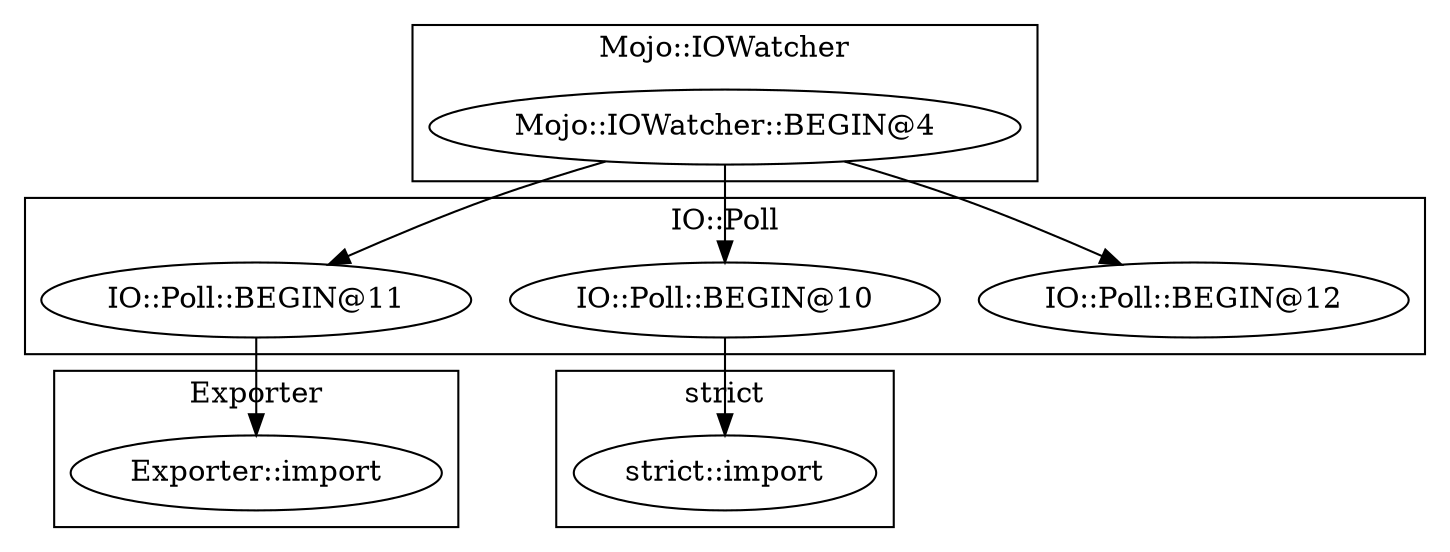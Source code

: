digraph {
graph [overlap=false]
subgraph cluster_strict {
	label="strict";
	"strict::import";
}
subgraph cluster_IO_Poll {
	label="IO::Poll";
	"IO::Poll::BEGIN@12";
	"IO::Poll::BEGIN@11";
	"IO::Poll::BEGIN@10";
}
subgraph cluster_Exporter {
	label="Exporter";
	"Exporter::import";
}
subgraph cluster_Mojo_IOWatcher {
	label="Mojo::IOWatcher";
	"Mojo::IOWatcher::BEGIN@4";
}
"IO::Poll::BEGIN@11" -> "Exporter::import";
"Mojo::IOWatcher::BEGIN@4" -> "IO::Poll::BEGIN@11";
"Mojo::IOWatcher::BEGIN@4" -> "IO::Poll::BEGIN@10";
"Mojo::IOWatcher::BEGIN@4" -> "IO::Poll::BEGIN@12";
"IO::Poll::BEGIN@10" -> "strict::import";
}
